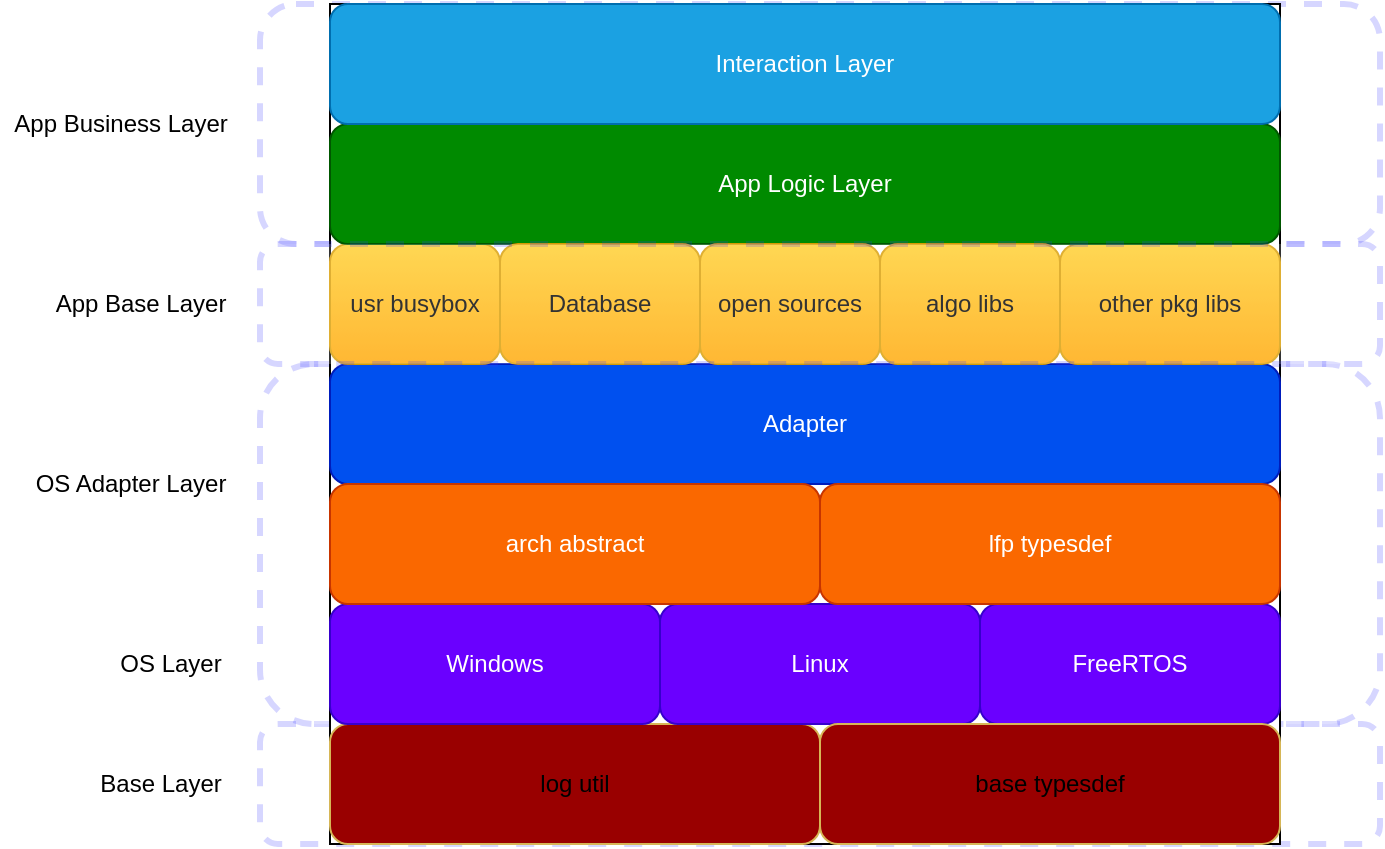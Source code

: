 <mxfile>
    <diagram id="prtHgNgQTEPvFCAcTncT" name="lfp分层架构模型">
        <mxGraphModel dx="690" dy="567" grid="1" gridSize="10" guides="1" tooltips="1" connect="1" arrows="1" fold="1" page="1" pageScale="1" pageWidth="827" pageHeight="1169" math="0" shadow="0">
            <root>
                <mxCell id="0"/>
                <mxCell id="1" parent="0"/>
                <mxCell id="3" value="" style="rounded=1;whiteSpace=wrap;html=1;fillColor=#FFFFFF;gradientColor=none;strokeColor=#3333FF;glass=0;shadow=0;dashed=1;strokeWidth=3;opacity=20;sketch=0;" vertex="1" parent="1">
                    <mxGeometry x="140" y="420" width="560" height="60" as="geometry"/>
                </mxCell>
                <mxCell id="oXCx3Dy2HLtcAyEhfrtt-32" value="" style="rounded=1;whiteSpace=wrap;html=1;glass=0;strokeColor=#3333FF;fillColor=#FFFFFF;shadow=0;dashed=1;strokeWidth=3;opacity=20;sketch=0;" parent="1" vertex="1">
                    <mxGeometry x="140" y="60" width="560" height="120" as="geometry"/>
                </mxCell>
                <mxCell id="MDLoCWVaZmRfnwVIIUqQ-4" value="" style="rounded=1;whiteSpace=wrap;html=1;glass=0;strokeColor=#3333FF;fillColor=#FFFFFF;shadow=0;dashed=1;strokeWidth=3;opacity=20;sketch=0;" parent="1" vertex="1">
                    <mxGeometry x="140" y="240" width="560" height="180" as="geometry"/>
                </mxCell>
                <mxCell id="oXCx3Dy2HLtcAyEhfrtt-2" value="" style="rounded=0;whiteSpace=wrap;html=1;" parent="1" vertex="1">
                    <mxGeometry x="175" y="60" width="475" height="420" as="geometry"/>
                </mxCell>
                <mxCell id="oXCx3Dy2HLtcAyEhfrtt-4" value="" style="endArrow=none;dashed=1;html=1;strokeWidth=2;" parent="1" edge="1">
                    <mxGeometry width="50" height="50" relative="1" as="geometry">
                        <mxPoint x="535" y="310" as="sourcePoint"/>
                        <mxPoint x="535" y="310" as="targetPoint"/>
                    </mxGeometry>
                </mxCell>
                <mxCell id="oXCx3Dy2HLtcAyEhfrtt-6" value="log util" style="rounded=1;whiteSpace=wrap;html=1;glass=0;fillColor=#990000;strokeColor=#d6b656;" parent="1" vertex="1">
                    <mxGeometry x="175" y="420" width="245" height="60" as="geometry"/>
                </mxCell>
                <mxCell id="oXCx3Dy2HLtcAyEhfrtt-13" value="Base Layer" style="text;html=1;align=center;verticalAlign=middle;resizable=0;points=[];autosize=1;" parent="1" vertex="1">
                    <mxGeometry x="50" y="440" width="80" height="20" as="geometry"/>
                </mxCell>
                <mxCell id="oXCx3Dy2HLtcAyEhfrtt-20" value="Windows" style="rounded=1;whiteSpace=wrap;html=1;glass=0;fillColor=#6a00ff;strokeColor=#3700CC;fontColor=#ffffff;" parent="1" vertex="1">
                    <mxGeometry x="175" y="360" width="165" height="60" as="geometry"/>
                </mxCell>
                <mxCell id="oXCx3Dy2HLtcAyEhfrtt-21" value="Linux" style="rounded=1;whiteSpace=wrap;html=1;glass=0;fillColor=#6a00ff;strokeColor=#3700CC;fontColor=#ffffff;" parent="1" vertex="1">
                    <mxGeometry x="340" y="360" width="160" height="60" as="geometry"/>
                </mxCell>
                <mxCell id="oXCx3Dy2HLtcAyEhfrtt-22" value="FreeRTOS" style="rounded=1;whiteSpace=wrap;html=1;glass=0;fillColor=#6a00ff;strokeColor=#3700CC;fontColor=#ffffff;" parent="1" vertex="1">
                    <mxGeometry x="500" y="360" width="150" height="60" as="geometry"/>
                </mxCell>
                <mxCell id="oXCx3Dy2HLtcAyEhfrtt-23" value="Adapter" style="rounded=1;whiteSpace=wrap;html=1;glass=0;fillColor=#0050ef;strokeColor=#001DBC;fontColor=#ffffff;" parent="1" vertex="1">
                    <mxGeometry x="175" y="240" width="475" height="60" as="geometry"/>
                </mxCell>
                <mxCell id="oXCx3Dy2HLtcAyEhfrtt-24" value="OS Layer" style="text;html=1;align=center;verticalAlign=middle;resizable=0;points=[];autosize=1;" parent="1" vertex="1">
                    <mxGeometry x="60" y="380" width="70" height="20" as="geometry"/>
                </mxCell>
                <mxCell id="oXCx3Dy2HLtcAyEhfrtt-25" value="OS Adapter Layer" style="text;html=1;align=center;verticalAlign=middle;resizable=0;points=[];autosize=1;" parent="1" vertex="1">
                    <mxGeometry x="20" y="290" width="110" height="20" as="geometry"/>
                </mxCell>
                <mxCell id="oXCx3Dy2HLtcAyEhfrtt-27" value="usr busybox" style="rounded=1;whiteSpace=wrap;html=1;glass=0;strokeColor=#d79b00;fillColor=#ffcd28;gradientColor=#ffa500;" parent="1" vertex="1">
                    <mxGeometry x="175" y="180" width="85" height="60" as="geometry"/>
                </mxCell>
                <mxCell id="oXCx3Dy2HLtcAyEhfrtt-28" value="other pkg libs" style="rounded=1;whiteSpace=wrap;html=1;glass=0;strokeColor=#d79b00;fillColor=#ffcd28;gradientColor=#ffa500;" parent="1" vertex="1">
                    <mxGeometry x="540" y="180" width="110" height="60" as="geometry"/>
                </mxCell>
                <mxCell id="oXCx3Dy2HLtcAyEhfrtt-30" value="App Logic Layer" style="rounded=1;whiteSpace=wrap;html=1;glass=0;strokeColor=#005700;fillColor=#008a00;fontColor=#ffffff;" parent="1" vertex="1">
                    <mxGeometry x="175" y="120" width="475" height="60" as="geometry"/>
                </mxCell>
                <mxCell id="oXCx3Dy2HLtcAyEhfrtt-31" value="Interaction&amp;nbsp;Layer" style="rounded=1;whiteSpace=wrap;html=1;glass=0;strokeColor=#006EAF;fillColor=#1ba1e2;fontColor=#ffffff;" parent="1" vertex="1">
                    <mxGeometry x="175" y="60" width="475" height="60" as="geometry"/>
                </mxCell>
                <mxCell id="oXCx3Dy2HLtcAyEhfrtt-33" value="App Base Layer" style="text;html=1;align=center;verticalAlign=middle;resizable=0;points=[];autosize=1;" parent="1" vertex="1">
                    <mxGeometry x="30" y="200" width="100" height="20" as="geometry"/>
                </mxCell>
                <mxCell id="oXCx3Dy2HLtcAyEhfrtt-35" value="App Business Layer" style="text;html=1;align=center;verticalAlign=middle;resizable=0;points=[];autosize=1;" parent="1" vertex="1">
                    <mxGeometry x="10" y="110" width="120" height="20" as="geometry"/>
                </mxCell>
                <mxCell id="O30ww7SbqkdMv2v3e8cS-4" value="lfp typesdef" style="rounded=1;whiteSpace=wrap;html=1;strokeColor=#C73500;fillColor=#fa6800;glass=0;fontColor=#ffffff;" parent="1" vertex="1">
                    <mxGeometry x="420" y="300" width="230" height="60" as="geometry"/>
                </mxCell>
                <mxCell id="O30ww7SbqkdMv2v3e8cS-7" value="" style="group;opacity=0;strokeColor=#6F0000;strokeWidth=1;rounded=1;fillColor=#a20025;fontColor=#ffffff;" parent="1" vertex="1" connectable="0">
                    <mxGeometry x="420" y="420" width="230" height="60" as="geometry"/>
                </mxCell>
                <mxCell id="oXCx3Dy2HLtcAyEhfrtt-7" value="base typesdef" style="rounded=1;whiteSpace=wrap;html=1;glass=0;fillColor=#990000;strokeColor=#d6b656;" parent="O30ww7SbqkdMv2v3e8cS-7" vertex="1">
                    <mxGeometry width="230" height="60" as="geometry"/>
                </mxCell>
                <mxCell id="O30ww7SbqkdMv2v3e8cS-8" value="arch abstract" style="rounded=1;whiteSpace=wrap;html=1;strokeColor=#C73500;strokeWidth=1;fillColor=#fa6800;fontColor=#ffffff;" parent="1" vertex="1">
                    <mxGeometry x="175" y="300" width="245" height="60" as="geometry"/>
                </mxCell>
                <mxCell id="Ziik2LFpcV_a2uRq2Qbe-1" value="&lt;span&gt;Database&lt;/span&gt;" style="rounded=1;whiteSpace=wrap;html=1;glass=0;strokeColor=#d79b00;fillColor=#ffcd28;gradientColor=#ffa500;" parent="1" vertex="1">
                    <mxGeometry x="260" y="180" width="100" height="60" as="geometry"/>
                </mxCell>
                <mxCell id="Ziik2LFpcV_a2uRq2Qbe-2" value="open sources" style="rounded=1;whiteSpace=wrap;html=1;glass=0;strokeColor=#d79b00;fillColor=#ffcd28;gradientColor=#ffa500;" parent="1" vertex="1">
                    <mxGeometry x="360" y="180" width="90" height="60" as="geometry"/>
                </mxCell>
                <mxCell id="MDLoCWVaZmRfnwVIIUqQ-1" value="&lt;span&gt;algo libs&lt;/span&gt;" style="rounded=1;whiteSpace=wrap;html=1;glass=0;strokeColor=#d79b00;fillColor=#ffcd28;gradientColor=#ffa500;" parent="1" vertex="1">
                    <mxGeometry x="450" y="180" width="90" height="60" as="geometry"/>
                </mxCell>
                <mxCell id="MDLoCWVaZmRfnwVIIUqQ-2" value="" style="rounded=1;whiteSpace=wrap;html=1;glass=0;strokeColor=#3333FF;fillColor=#FFFFFF;shadow=0;dashed=1;strokeWidth=3;opacity=20;sketch=0;" parent="1" vertex="1">
                    <mxGeometry x="140" y="180" width="560" height="60" as="geometry"/>
                </mxCell>
            </root>
        </mxGraphModel>
    </diagram>
</mxfile>